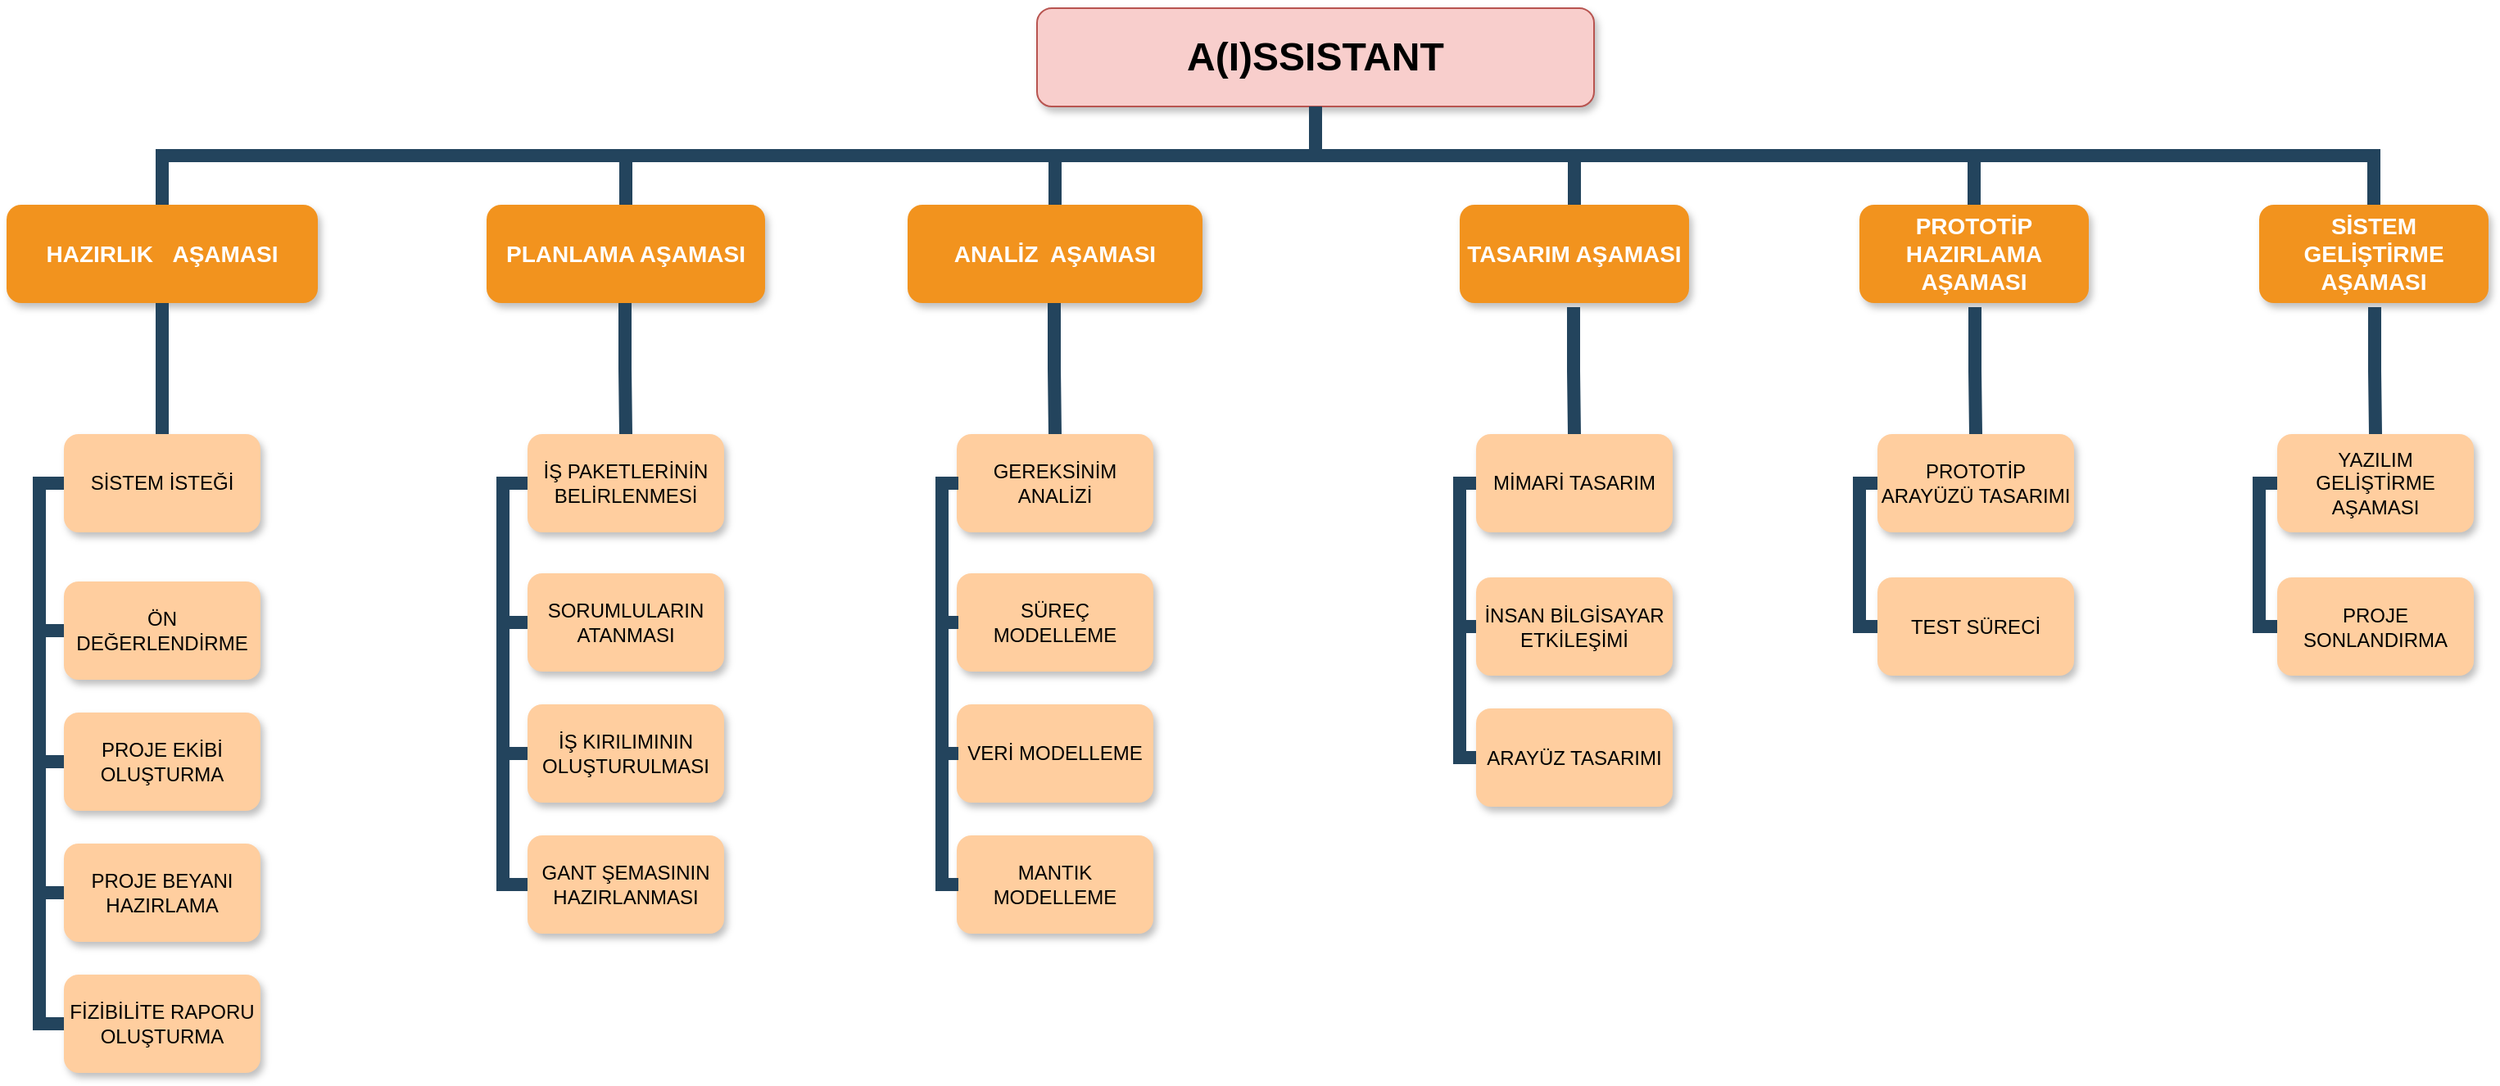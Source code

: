 <mxfile version="21.1.2" type="device">
  <diagram name="Page-1" id="64c3da0e-402f-94eb-ee01-a36477274f13">
    <mxGraphModel dx="340" dy="1362" grid="1" gridSize="10" guides="1" tooltips="1" connect="1" arrows="1" fold="1" page="1" pageScale="1" pageWidth="1169" pageHeight="826" background="none" math="0" shadow="0">
      <root>
        <mxCell id="0" />
        <mxCell id="1" parent="0" />
        <mxCell id="2" value="A(I)SSISTANT" style="whiteSpace=wrap;rounded=1;shadow=1;fillColor=#f8cecc;strokeColor=#b85450;fontStyle=1;fontSize=24" parent="1" vertex="1">
          <mxGeometry x="1000" y="50" width="340" height="60" as="geometry" />
        </mxCell>
        <mxCell id="3" value="HAZIRLIK   AŞAMASI" style="whiteSpace=wrap;rounded=1;fillColor=#F2931E;strokeColor=none;shadow=1;fontColor=#FFFFFF;fontStyle=1;fontSize=14" parent="1" vertex="1">
          <mxGeometry x="371" y="170" width="190" height="60" as="geometry" />
        </mxCell>
        <mxCell id="4" value="PLANLAMA AŞAMASI" style="whiteSpace=wrap;rounded=1;fillColor=#F2931E;strokeColor=none;shadow=1;fontColor=#FFFFFF;fontStyle=1;fontSize=14;align=center;" parent="1" vertex="1">
          <mxGeometry x="664" y="170" width="170" height="60" as="geometry" />
        </mxCell>
        <mxCell id="5" value="SİSTEM GELİŞTİRME AŞAMASI" style="whiteSpace=wrap;rounded=1;fillColor=#F2931E;strokeColor=none;shadow=1;fontColor=#FFFFFF;fontStyle=1;fontSize=14" parent="1" vertex="1">
          <mxGeometry x="1746" y="170.0" width="140" height="60" as="geometry" />
        </mxCell>
        <mxCell id="6" value="ANALİZ  AŞAMASI" style="whiteSpace=wrap;rounded=1;fillColor=#F2931E;strokeColor=none;shadow=1;fontColor=#FFFFFF;fontStyle=1;fontSize=14;align=center;" parent="1" vertex="1">
          <mxGeometry x="921" y="170" width="180" height="60" as="geometry" />
        </mxCell>
        <mxCell id="7" value="TASARIM AŞAMASI" style="whiteSpace=wrap;rounded=1;fillColor=#F2931E;strokeColor=none;shadow=1;fontColor=#FFFFFF;fontStyle=1;fontSize=14" parent="1" vertex="1">
          <mxGeometry x="1258" y="170.0" width="140" height="60" as="geometry" />
        </mxCell>
        <mxCell id="8" value="PROTOTİP HAZIRLAMA AŞAMASI" style="whiteSpace=wrap;rounded=1;fillColor=#F2931E;strokeColor=none;shadow=1;fontColor=#FFFFFF;fontStyle=1;fontSize=14" parent="1" vertex="1">
          <mxGeometry x="1502" y="170.0" width="140" height="60" as="geometry" />
        </mxCell>
        <mxCell id="10" value="SİSTEM İSTEĞİ" style="whiteSpace=wrap;rounded=1;fillColor=#FFCE9F;strokeColor=none;shadow=1;fontColor=#000000;" parent="1" vertex="1">
          <mxGeometry x="406" y="310.0" width="120" height="60" as="geometry" />
        </mxCell>
        <mxCell id="23" value="ÖN DEĞERLENDİRME" style="whiteSpace=wrap;rounded=1;fillColor=#FFCE9F;strokeColor=none;shadow=1;fontColor=#000000;fontStyle=0" parent="1" vertex="1">
          <mxGeometry x="406.0" y="400.0" width="120" height="60" as="geometry" />
        </mxCell>
        <mxCell id="24" value="PROJE EKİBİ OLUŞTURMA" style="whiteSpace=wrap;rounded=1;fillColor=#FFCE9F;strokeColor=none;shadow=1;fontColor=#000000;fontStyle=0" parent="1" vertex="1">
          <mxGeometry x="406.0" y="480.0" width="120" height="60" as="geometry" />
        </mxCell>
        <mxCell id="25" value="PROJE BEYANI HAZIRLAMA" style="whiteSpace=wrap;rounded=1;fillColor=#FFCE9F;strokeColor=none;shadow=1;fontColor=#000000;fontStyle=0" parent="1" vertex="1">
          <mxGeometry x="406.0" y="560.0" width="120" height="60" as="geometry" />
        </mxCell>
        <mxCell id="26" value="FİZİBİLİTE RAPORU OLUŞTURMA" style="whiteSpace=wrap;rounded=1;fillColor=#FFCE9F;strokeColor=none;shadow=1;fontColor=#000000;fontStyle=0" parent="1" vertex="1">
          <mxGeometry x="406.0" y="640.0" width="120" height="60" as="geometry" />
        </mxCell>
        <mxCell id="103" value="" style="edgeStyle=elbowEdgeStyle;elbow=vertical;rounded=0;fontColor=#000000;endArrow=none;endFill=0;strokeWidth=8;strokeColor=#23445D;" parent="1" source="3" target="10" edge="1">
          <mxGeometry width="100" height="100" relative="1" as="geometry">
            <mxPoint x="271" y="290" as="sourcePoint" />
            <mxPoint x="371" y="190" as="targetPoint" />
          </mxGeometry>
        </mxCell>
        <mxCell id="105" value="" style="edgeStyle=elbowEdgeStyle;elbow=horizontal;rounded=0;fontColor=#000000;endArrow=none;endFill=0;strokeWidth=8;strokeColor=#23445D;" parent="1" source="10" target="23" edge="1">
          <mxGeometry width="100" height="100" relative="1" as="geometry">
            <mxPoint x="261" y="480" as="sourcePoint" />
            <mxPoint x="361" y="380" as="targetPoint" />
            <Array as="points">
              <mxPoint x="391" y="385" />
            </Array>
          </mxGeometry>
        </mxCell>
        <mxCell id="106" value="" style="edgeStyle=elbowEdgeStyle;elbow=horizontal;rounded=0;fontColor=#000000;endArrow=none;endFill=0;strokeWidth=8;strokeColor=#23445D;" parent="1" source="10" target="24" edge="1">
          <mxGeometry width="100" height="100" relative="1" as="geometry">
            <mxPoint x="331" y="340" as="sourcePoint" />
            <mxPoint x="331" y="440" as="targetPoint" />
            <Array as="points">
              <mxPoint x="391" y="410" />
              <mxPoint x="301" y="400" />
            </Array>
          </mxGeometry>
        </mxCell>
        <mxCell id="109" value="" style="edgeStyle=elbowEdgeStyle;elbow=horizontal;rounded=0;fontColor=#000000;endArrow=none;endFill=0;strokeWidth=8;strokeColor=#23445D;" parent="1" source="10" target="26" edge="1">
          <mxGeometry width="100" height="100" relative="1" as="geometry">
            <mxPoint x="351" y="360" as="sourcePoint" />
            <mxPoint x="351" y="460" as="targetPoint" />
            <Array as="points">
              <mxPoint x="391" y="390" />
              <mxPoint x="341" y="510" />
            </Array>
          </mxGeometry>
        </mxCell>
        <mxCell id="110" value="" style="edgeStyle=elbowEdgeStyle;elbow=horizontal;rounded=0;fontColor=#000000;endArrow=none;endFill=0;strokeWidth=8;strokeColor=#23445D;" parent="1" source="10" target="25" edge="1">
          <mxGeometry width="100" height="100" relative="1" as="geometry">
            <mxPoint x="361" y="370" as="sourcePoint" />
            <mxPoint x="361" y="470" as="targetPoint" />
            <Array as="points">
              <mxPoint x="391" y="390" />
              <mxPoint x="381" y="390" />
              <mxPoint x="371" y="390" />
              <mxPoint x="391" y="390" />
              <mxPoint x="401" y="390" />
              <mxPoint x="341" y="520" />
              <mxPoint x="301" y="430" />
            </Array>
          </mxGeometry>
        </mxCell>
        <mxCell id="229" value="" style="edgeStyle=elbowEdgeStyle;elbow=vertical;rounded=0;fontColor=#000000;endArrow=none;endFill=0;strokeWidth=8;strokeColor=#23445D;" parent="1" source="2" target="3" edge="1">
          <mxGeometry width="100" height="100" relative="1" as="geometry">
            <mxPoint x="540" y="140" as="sourcePoint" />
            <mxPoint x="640" y="40" as="targetPoint" />
          </mxGeometry>
        </mxCell>
        <mxCell id="230" value="" style="edgeStyle=elbowEdgeStyle;elbow=vertical;rounded=0;fontColor=#000000;endArrow=none;endFill=0;strokeWidth=8;strokeColor=#23445D;" parent="1" source="2" target="4" edge="1">
          <mxGeometry width="100" height="100" relative="1" as="geometry">
            <mxPoint x="550" y="150" as="sourcePoint" />
            <mxPoint x="650" y="50" as="targetPoint" />
          </mxGeometry>
        </mxCell>
        <mxCell id="231" value="" style="edgeStyle=elbowEdgeStyle;elbow=vertical;rounded=0;fontColor=#000000;endArrow=none;endFill=0;strokeWidth=8;strokeColor=#23445D;" parent="1" source="2" target="6" edge="1">
          <mxGeometry width="100" height="100" relative="1" as="geometry">
            <mxPoint x="560" y="160" as="sourcePoint" />
            <mxPoint x="660" y="60" as="targetPoint" />
          </mxGeometry>
        </mxCell>
        <mxCell id="232" value="" style="edgeStyle=elbowEdgeStyle;elbow=vertical;rounded=0;fontColor=#000000;endArrow=none;endFill=0;strokeWidth=8;strokeColor=#23445D;" parent="1" source="2" target="7" edge="1">
          <mxGeometry width="100" height="100" relative="1" as="geometry">
            <mxPoint x="570" y="170" as="sourcePoint" />
            <mxPoint x="670" y="70" as="targetPoint" />
          </mxGeometry>
        </mxCell>
        <mxCell id="233" value="" style="edgeStyle=elbowEdgeStyle;elbow=vertical;rounded=0;fontColor=#000000;endArrow=none;endFill=0;strokeWidth=8;strokeColor=#23445D;" parent="1" source="2" target="8" edge="1">
          <mxGeometry width="100" height="100" relative="1" as="geometry">
            <mxPoint x="580" y="180" as="sourcePoint" />
            <mxPoint x="680" y="80" as="targetPoint" />
          </mxGeometry>
        </mxCell>
        <mxCell id="234" value="" style="edgeStyle=elbowEdgeStyle;elbow=vertical;rounded=0;fontColor=#000000;endArrow=none;endFill=0;strokeWidth=8;strokeColor=#23445D;" parent="1" source="2" target="5" edge="1">
          <mxGeometry width="100" height="100" relative="1" as="geometry">
            <mxPoint x="590" y="190" as="sourcePoint" />
            <mxPoint x="690" y="90" as="targetPoint" />
          </mxGeometry>
        </mxCell>
        <mxCell id="BaqFEa5djKBgRJgzF-M2-242" value="İŞ PAKETLERİNİN BELİRLENMESİ" style="whiteSpace=wrap;rounded=1;fillColor=#FFCE9F;strokeColor=none;shadow=1;fontColor=#000000;" parent="1" vertex="1">
          <mxGeometry x="689" y="310.0" width="120" height="60" as="geometry" />
        </mxCell>
        <mxCell id="BaqFEa5djKBgRJgzF-M2-243" value="SORUMLULARIN ATANMASI" style="whiteSpace=wrap;rounded=1;fillColor=#FFCE9F;strokeColor=none;shadow=1;fontColor=#000000;fontStyle=0" parent="1" vertex="1">
          <mxGeometry x="689" y="395.0" width="120" height="60" as="geometry" />
        </mxCell>
        <mxCell id="BaqFEa5djKBgRJgzF-M2-244" value="İŞ KIRILIMININ OLUŞTURULMASI" style="whiteSpace=wrap;rounded=1;fillColor=#FFCE9F;strokeColor=none;shadow=1;fontColor=#000000;fontStyle=0" parent="1" vertex="1">
          <mxGeometry x="689.0" y="475.0" width="120" height="60" as="geometry" />
        </mxCell>
        <mxCell id="BaqFEa5djKBgRJgzF-M2-245" value="GANT ŞEMASININ HAZIRLANMASI" style="whiteSpace=wrap;rounded=1;fillColor=#FFCE9F;strokeColor=none;shadow=1;fontColor=#000000;fontStyle=0" parent="1" vertex="1">
          <mxGeometry x="689" y="555.0" width="120" height="60" as="geometry" />
        </mxCell>
        <mxCell id="BaqFEa5djKBgRJgzF-M2-247" value="" style="edgeStyle=elbowEdgeStyle;elbow=horizontal;rounded=0;fontColor=#000000;endArrow=none;endFill=0;strokeWidth=8;strokeColor=#23445D;" parent="1" source="BaqFEa5djKBgRJgzF-M2-242" target="BaqFEa5djKBgRJgzF-M2-243" edge="1">
          <mxGeometry width="100" height="100" relative="1" as="geometry">
            <mxPoint x="544" y="475" as="sourcePoint" />
            <mxPoint x="644" y="375" as="targetPoint" />
            <Array as="points">
              <mxPoint x="674" y="380" />
            </Array>
          </mxGeometry>
        </mxCell>
        <mxCell id="BaqFEa5djKBgRJgzF-M2-248" value="" style="edgeStyle=elbowEdgeStyle;elbow=horizontal;rounded=0;fontColor=#000000;endArrow=none;endFill=0;strokeWidth=8;strokeColor=#23445D;" parent="1" source="BaqFEa5djKBgRJgzF-M2-242" target="BaqFEa5djKBgRJgzF-M2-244" edge="1">
          <mxGeometry width="100" height="100" relative="1" as="geometry">
            <mxPoint x="614" y="335" as="sourcePoint" />
            <mxPoint x="614" y="435" as="targetPoint" />
            <Array as="points">
              <mxPoint x="674" y="380" />
              <mxPoint x="624" y="435" />
              <mxPoint x="584" y="395" />
            </Array>
          </mxGeometry>
        </mxCell>
        <mxCell id="BaqFEa5djKBgRJgzF-M2-250" value="" style="edgeStyle=elbowEdgeStyle;elbow=horizontal;rounded=0;fontColor=#000000;endArrow=none;endFill=0;strokeWidth=8;strokeColor=#23445D;" parent="1" source="BaqFEa5djKBgRJgzF-M2-242" target="BaqFEa5djKBgRJgzF-M2-245" edge="1">
          <mxGeometry width="100" height="100" relative="1" as="geometry">
            <mxPoint x="644" y="365" as="sourcePoint" />
            <mxPoint x="644" y="465" as="targetPoint" />
            <Array as="points">
              <mxPoint x="674" y="380" />
              <mxPoint x="654" y="380" />
              <mxPoint x="624" y="515" />
              <mxPoint x="584" y="425" />
            </Array>
          </mxGeometry>
        </mxCell>
        <mxCell id="BaqFEa5djKBgRJgzF-M2-252" value="" style="edgeStyle=elbowEdgeStyle;elbow=vertical;rounded=0;fontColor=#000000;endArrow=none;endFill=0;strokeWidth=8;strokeColor=#23445D;entryX=0.5;entryY=0;entryDx=0;entryDy=0;" parent="1" target="BaqFEa5djKBgRJgzF-M2-242" edge="1">
          <mxGeometry width="100" height="100" relative="1" as="geometry">
            <mxPoint x="748.5" y="230" as="sourcePoint" />
            <mxPoint x="749" y="290" as="targetPoint" />
          </mxGeometry>
        </mxCell>
        <mxCell id="BaqFEa5djKBgRJgzF-M2-254" value="GEREKSİNİM ANALİZİ" style="whiteSpace=wrap;rounded=1;fillColor=#FFCE9F;strokeColor=none;shadow=1;fontColor=#000000;" parent="1" vertex="1">
          <mxGeometry x="951" y="310.0" width="120" height="60" as="geometry" />
        </mxCell>
        <mxCell id="BaqFEa5djKBgRJgzF-M2-255" value="SÜREÇ MODELLEME" style="whiteSpace=wrap;rounded=1;fillColor=#FFCE9F;strokeColor=none;shadow=1;fontColor=#000000;fontStyle=0" parent="1" vertex="1">
          <mxGeometry x="951" y="395.0" width="120" height="60" as="geometry" />
        </mxCell>
        <mxCell id="BaqFEa5djKBgRJgzF-M2-256" value="VERİ MODELLEME" style="whiteSpace=wrap;rounded=1;fillColor=#FFCE9F;strokeColor=none;shadow=1;fontColor=#000000;fontStyle=0" parent="1" vertex="1">
          <mxGeometry x="951.0" y="475.0" width="120" height="60" as="geometry" />
        </mxCell>
        <mxCell id="BaqFEa5djKBgRJgzF-M2-257" value="MANTIK MODELLEME" style="whiteSpace=wrap;rounded=1;fillColor=#FFCE9F;strokeColor=none;shadow=1;fontColor=#000000;fontStyle=0" parent="1" vertex="1">
          <mxGeometry x="951" y="555.0" width="120" height="60" as="geometry" />
        </mxCell>
        <mxCell id="BaqFEa5djKBgRJgzF-M2-258" value="" style="edgeStyle=elbowEdgeStyle;elbow=horizontal;rounded=0;fontColor=#000000;endArrow=none;endFill=0;strokeWidth=8;strokeColor=#23445D;" parent="1" edge="1">
          <mxGeometry width="100" height="100" relative="1" as="geometry">
            <mxPoint x="952" y="340" as="sourcePoint" />
            <mxPoint x="952" y="425" as="targetPoint" />
            <Array as="points">
              <mxPoint x="942" y="390" />
              <mxPoint x="887" y="385" />
            </Array>
          </mxGeometry>
        </mxCell>
        <mxCell id="BaqFEa5djKBgRJgzF-M2-259" value="" style="edgeStyle=elbowEdgeStyle;elbow=horizontal;rounded=0;fontColor=#000000;endArrow=none;endFill=0;strokeWidth=8;strokeColor=#23445D;" parent="1" edge="1">
          <mxGeometry width="100" height="100" relative="1" as="geometry">
            <mxPoint x="952" y="340" as="sourcePoint" />
            <mxPoint x="952" y="505" as="targetPoint" />
            <Array as="points">
              <mxPoint x="942" y="400" />
              <mxPoint x="887" y="435" />
              <mxPoint x="847" y="395" />
            </Array>
          </mxGeometry>
        </mxCell>
        <mxCell id="BaqFEa5djKBgRJgzF-M2-260" value="" style="edgeStyle=elbowEdgeStyle;elbow=horizontal;rounded=0;fontColor=#000000;endArrow=none;endFill=0;strokeWidth=8;strokeColor=#23445D;" parent="1" edge="1">
          <mxGeometry width="100" height="100" relative="1" as="geometry">
            <mxPoint x="952" y="340" as="sourcePoint" />
            <mxPoint x="952" y="585" as="targetPoint" />
            <Array as="points">
              <mxPoint x="942" y="380" />
              <mxPoint x="887" y="515" />
              <mxPoint x="847" y="425" />
            </Array>
          </mxGeometry>
        </mxCell>
        <mxCell id="BaqFEa5djKBgRJgzF-M2-261" value="" style="edgeStyle=elbowEdgeStyle;elbow=vertical;rounded=0;fontColor=#000000;endArrow=none;endFill=0;strokeWidth=8;strokeColor=#23445D;entryX=0.5;entryY=0;entryDx=0;entryDy=0;" parent="1" target="BaqFEa5djKBgRJgzF-M2-254" edge="1">
          <mxGeometry width="100" height="100" relative="1" as="geometry">
            <mxPoint x="1010.5" y="230" as="sourcePoint" />
            <mxPoint x="1011" y="290" as="targetPoint" />
          </mxGeometry>
        </mxCell>
        <mxCell id="BaqFEa5djKBgRJgzF-M2-262" value="MİMARİ TASARIM" style="whiteSpace=wrap;rounded=1;fillColor=#FFCE9F;strokeColor=none;shadow=1;fontColor=#000000;" parent="1" vertex="1">
          <mxGeometry x="1268" y="310.0" width="120" height="60" as="geometry" />
        </mxCell>
        <mxCell id="BaqFEa5djKBgRJgzF-M2-263" value="İNSAN BİLGİSAYAR ETKİLEŞİMİ" style="whiteSpace=wrap;rounded=1;fillColor=#FFCE9F;strokeColor=none;shadow=1;fontColor=#000000;fontStyle=0" parent="1" vertex="1">
          <mxGeometry x="1268" y="397.5" width="120" height="60" as="geometry" />
        </mxCell>
        <mxCell id="BaqFEa5djKBgRJgzF-M2-264" value="ARAYÜZ TASARIMI" style="whiteSpace=wrap;rounded=1;fillColor=#FFCE9F;strokeColor=none;shadow=1;fontColor=#000000;fontStyle=0" parent="1" vertex="1">
          <mxGeometry x="1268" y="477.5" width="120" height="60" as="geometry" />
        </mxCell>
        <mxCell id="BaqFEa5djKBgRJgzF-M2-266" value="" style="edgeStyle=elbowEdgeStyle;elbow=horizontal;rounded=0;fontColor=#000000;endArrow=none;endFill=0;strokeWidth=8;strokeColor=#23445D;" parent="1" source="BaqFEa5djKBgRJgzF-M2-262" target="BaqFEa5djKBgRJgzF-M2-263" edge="1">
          <mxGeometry width="100" height="100" relative="1" as="geometry">
            <mxPoint x="1123" y="477.5" as="sourcePoint" />
            <mxPoint x="1223" y="377.5" as="targetPoint" />
            <Array as="points">
              <mxPoint x="1258" y="380" />
              <mxPoint x="1203" y="387.5" />
            </Array>
          </mxGeometry>
        </mxCell>
        <mxCell id="BaqFEa5djKBgRJgzF-M2-267" value="" style="edgeStyle=elbowEdgeStyle;elbow=horizontal;rounded=0;fontColor=#000000;endArrow=none;endFill=0;strokeWidth=8;strokeColor=#23445D;" parent="1" source="BaqFEa5djKBgRJgzF-M2-262" target="BaqFEa5djKBgRJgzF-M2-264" edge="1">
          <mxGeometry width="100" height="100" relative="1" as="geometry">
            <mxPoint x="1193" y="337.5" as="sourcePoint" />
            <mxPoint x="1193" y="437.5" as="targetPoint" />
            <Array as="points">
              <mxPoint x="1258" y="380" />
              <mxPoint x="1203" y="437.5" />
              <mxPoint x="1163" y="397.5" />
            </Array>
          </mxGeometry>
        </mxCell>
        <mxCell id="BaqFEa5djKBgRJgzF-M2-269" value="" style="edgeStyle=elbowEdgeStyle;elbow=vertical;rounded=0;fontColor=#000000;endArrow=none;endFill=0;strokeWidth=8;strokeColor=#23445D;entryX=0.5;entryY=0;entryDx=0;entryDy=0;" parent="1" target="BaqFEa5djKBgRJgzF-M2-262" edge="1">
          <mxGeometry width="100" height="100" relative="1" as="geometry">
            <mxPoint x="1327.5" y="232.5" as="sourcePoint" />
            <mxPoint x="1328" y="292.5" as="targetPoint" />
          </mxGeometry>
        </mxCell>
        <mxCell id="BaqFEa5djKBgRJgzF-M2-270" value="PROTOTİP ARAYÜZÜ TASARIMI" style="whiteSpace=wrap;rounded=1;fillColor=#FFCE9F;strokeColor=none;shadow=1;fontColor=#000000;" parent="1" vertex="1">
          <mxGeometry x="1513" y="310.0" width="120" height="60" as="geometry" />
        </mxCell>
        <mxCell id="BaqFEa5djKBgRJgzF-M2-271" value="TEST SÜRECİ" style="whiteSpace=wrap;rounded=1;fillColor=#FFCE9F;strokeColor=none;shadow=1;fontColor=#000000;fontStyle=0" parent="1" vertex="1">
          <mxGeometry x="1513" y="397.5" width="120" height="60" as="geometry" />
        </mxCell>
        <mxCell id="BaqFEa5djKBgRJgzF-M2-273" value="" style="edgeStyle=elbowEdgeStyle;elbow=horizontal;rounded=0;fontColor=#000000;endArrow=none;endFill=0;strokeWidth=8;strokeColor=#23445D;" parent="1" source="BaqFEa5djKBgRJgzF-M2-270" target="BaqFEa5djKBgRJgzF-M2-271" edge="1">
          <mxGeometry width="100" height="100" relative="1" as="geometry">
            <mxPoint x="1368" y="477.5" as="sourcePoint" />
            <mxPoint x="1468" y="377.5" as="targetPoint" />
            <Array as="points">
              <mxPoint x="1502" y="390" />
            </Array>
          </mxGeometry>
        </mxCell>
        <mxCell id="BaqFEa5djKBgRJgzF-M2-275" value="" style="edgeStyle=elbowEdgeStyle;elbow=vertical;rounded=0;fontColor=#000000;endArrow=none;endFill=0;strokeWidth=8;strokeColor=#23445D;entryX=0.5;entryY=0;entryDx=0;entryDy=0;" parent="1" target="BaqFEa5djKBgRJgzF-M2-270" edge="1">
          <mxGeometry width="100" height="100" relative="1" as="geometry">
            <mxPoint x="1572.5" y="232.5" as="sourcePoint" />
            <mxPoint x="1573" y="292.5" as="targetPoint" />
          </mxGeometry>
        </mxCell>
        <mxCell id="BaqFEa5djKBgRJgzF-M2-276" value="YAZILIM GELİŞTİRME AŞAMASI" style="whiteSpace=wrap;rounded=1;fillColor=#FFCE9F;strokeColor=none;shadow=1;fontColor=#000000;" parent="1" vertex="1">
          <mxGeometry x="1757" y="310.0" width="120" height="60" as="geometry" />
        </mxCell>
        <mxCell id="BaqFEa5djKBgRJgzF-M2-279" value="" style="edgeStyle=elbowEdgeStyle;elbow=horizontal;rounded=0;fontColor=#000000;endArrow=none;endFill=0;strokeWidth=8;strokeColor=#23445D;" parent="1" source="BaqFEa5djKBgRJgzF-M2-276" edge="1">
          <mxGeometry width="100" height="100" relative="1" as="geometry">
            <mxPoint x="1612" y="477.5" as="sourcePoint" />
            <mxPoint x="1757" y="427.5" as="targetPoint" />
            <Array as="points">
              <mxPoint x="1746" y="390" />
              <mxPoint x="1692" y="387.5" />
            </Array>
          </mxGeometry>
        </mxCell>
        <mxCell id="BaqFEa5djKBgRJgzF-M2-281" value="" style="edgeStyle=elbowEdgeStyle;elbow=vertical;rounded=0;fontColor=#000000;endArrow=none;endFill=0;strokeWidth=8;strokeColor=#23445D;entryX=0.5;entryY=0;entryDx=0;entryDy=0;" parent="1" target="BaqFEa5djKBgRJgzF-M2-276" edge="1">
          <mxGeometry width="100" height="100" relative="1" as="geometry">
            <mxPoint x="1816.5" y="232.5" as="sourcePoint" />
            <mxPoint x="1817" y="292.5" as="targetPoint" />
          </mxGeometry>
        </mxCell>
        <mxCell id="k8Lp7Mmc1cd50rgnimF7-234" value="PROJE SONLANDIRMA" style="whiteSpace=wrap;rounded=1;fillColor=#FFCE9F;strokeColor=none;shadow=1;fontColor=#000000;fontStyle=0" vertex="1" parent="1">
          <mxGeometry x="1757" y="397.5" width="120" height="60" as="geometry" />
        </mxCell>
      </root>
    </mxGraphModel>
  </diagram>
</mxfile>
